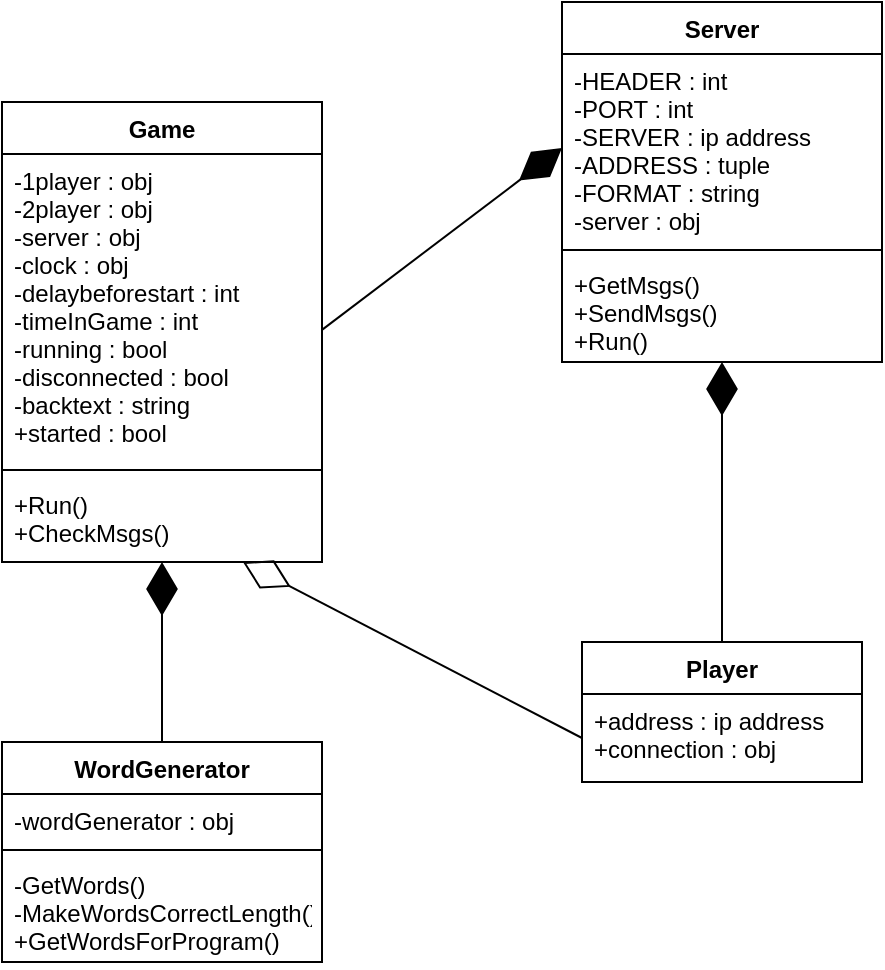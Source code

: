 <mxfile version="15.8.7" type="device"><diagram name="Page-1" id="9f46799a-70d6-7492-0946-bef42562c5a5"><mxGraphModel dx="1117" dy="784" grid="1" gridSize="10" guides="1" tooltips="1" connect="1" arrows="1" fold="1" page="1" pageScale="1" pageWidth="1100" pageHeight="850" background="none" math="0" shadow="0"><root><mxCell id="0"/><mxCell id="1" parent="0"/><mxCell id="pr01v-B47E00VxBWrewd-1" value="Server" style="swimlane;fontStyle=1;align=center;verticalAlign=top;childLayout=stackLayout;horizontal=1;startSize=26;horizontalStack=0;resizeParent=1;resizeParentMax=0;resizeLast=0;collapsible=1;marginBottom=0;" vertex="1" parent="1"><mxGeometry x="440" y="80" width="160" height="180" as="geometry"/></mxCell><mxCell id="pr01v-B47E00VxBWrewd-2" value="-HEADER : int&#10;-PORT : int&#10;-SERVER : ip address&#10;-ADDRESS : tuple&#10;-FORMAT : string&#10;-server : obj&#10;&#10;" style="text;strokeColor=none;fillColor=none;align=left;verticalAlign=top;spacingLeft=4;spacingRight=4;overflow=hidden;rotatable=0;points=[[0,0.5],[1,0.5]];portConstraint=eastwest;" vertex="1" parent="pr01v-B47E00VxBWrewd-1"><mxGeometry y="26" width="160" height="94" as="geometry"/></mxCell><mxCell id="pr01v-B47E00VxBWrewd-3" value="" style="line;strokeWidth=1;fillColor=none;align=left;verticalAlign=middle;spacingTop=-1;spacingLeft=3;spacingRight=3;rotatable=0;labelPosition=right;points=[];portConstraint=eastwest;" vertex="1" parent="pr01v-B47E00VxBWrewd-1"><mxGeometry y="120" width="160" height="8" as="geometry"/></mxCell><mxCell id="pr01v-B47E00VxBWrewd-4" value="+GetMsgs()&#10;+SendMsgs()&#10;+Run()" style="text;strokeColor=none;fillColor=none;align=left;verticalAlign=top;spacingLeft=4;spacingRight=4;overflow=hidden;rotatable=0;points=[[0,0.5],[1,0.5]];portConstraint=eastwest;" vertex="1" parent="pr01v-B47E00VxBWrewd-1"><mxGeometry y="128" width="160" height="52" as="geometry"/></mxCell><mxCell id="pr01v-B47E00VxBWrewd-13" value="Player" style="swimlane;fontStyle=1;childLayout=stackLayout;horizontal=1;startSize=26;fillColor=none;horizontalStack=0;resizeParent=1;resizeParentMax=0;resizeLast=0;collapsible=1;marginBottom=0;labelBorderColor=none;" vertex="1" parent="1"><mxGeometry x="450" y="400" width="140" height="70" as="geometry"/></mxCell><mxCell id="pr01v-B47E00VxBWrewd-14" value="+address : ip address&#10;+connection : obj" style="text;strokeColor=none;fillColor=none;align=left;verticalAlign=top;spacingLeft=4;spacingRight=4;overflow=hidden;rotatable=0;points=[[0,0.5],[1,0.5]];portConstraint=eastwest;" vertex="1" parent="pr01v-B47E00VxBWrewd-13"><mxGeometry y="26" width="140" height="44" as="geometry"/></mxCell><mxCell id="pr01v-B47E00VxBWrewd-17" value="Game" style="swimlane;fontStyle=1;align=center;verticalAlign=top;childLayout=stackLayout;horizontal=1;startSize=26;horizontalStack=0;resizeParent=1;resizeParentMax=0;resizeLast=0;collapsible=1;marginBottom=0;labelBorderColor=none;" vertex="1" parent="1"><mxGeometry x="160" y="130" width="160" height="230" as="geometry"/></mxCell><mxCell id="pr01v-B47E00VxBWrewd-18" value="-1player : obj&#10;-2player : obj&#10;-server : obj&#10;-clock : obj&#10;-delaybeforestart : int&#10;-timeInGame : int&#10;-running : bool&#10;-disconnected : bool&#10;-backtext : string&#10;+started : bool" style="text;strokeColor=none;fillColor=none;align=left;verticalAlign=top;spacingLeft=4;spacingRight=4;overflow=hidden;rotatable=0;points=[[0,0.5],[1,0.5]];portConstraint=eastwest;labelBorderColor=none;" vertex="1" parent="pr01v-B47E00VxBWrewd-17"><mxGeometry y="26" width="160" height="154" as="geometry"/></mxCell><mxCell id="pr01v-B47E00VxBWrewd-19" value="" style="line;strokeWidth=1;fillColor=none;align=left;verticalAlign=middle;spacingTop=-1;spacingLeft=3;spacingRight=3;rotatable=0;labelPosition=right;points=[];portConstraint=eastwest;labelBorderColor=none;" vertex="1" parent="pr01v-B47E00VxBWrewd-17"><mxGeometry y="180" width="160" height="8" as="geometry"/></mxCell><mxCell id="pr01v-B47E00VxBWrewd-20" value="+Run()&#10;+CheckMsgs()" style="text;strokeColor=none;fillColor=none;align=left;verticalAlign=top;spacingLeft=4;spacingRight=4;overflow=hidden;rotatable=0;points=[[0,0.5],[1,0.5]];portConstraint=eastwest;labelBorderColor=none;" vertex="1" parent="pr01v-B47E00VxBWrewd-17"><mxGeometry y="188" width="160" height="42" as="geometry"/></mxCell><mxCell id="pr01v-B47E00VxBWrewd-21" value="WordGenerator" style="swimlane;fontStyle=1;align=center;verticalAlign=top;childLayout=stackLayout;horizontal=1;startSize=26;horizontalStack=0;resizeParent=1;resizeParentMax=0;resizeLast=0;collapsible=1;marginBottom=0;labelBorderColor=none;" vertex="1" parent="1"><mxGeometry x="160" y="450" width="160" height="110" as="geometry"/></mxCell><mxCell id="pr01v-B47E00VxBWrewd-22" value="-wordGenerator : obj" style="text;strokeColor=none;fillColor=none;align=left;verticalAlign=top;spacingLeft=4;spacingRight=4;overflow=hidden;rotatable=0;points=[[0,0.5],[1,0.5]];portConstraint=eastwest;labelBorderColor=none;" vertex="1" parent="pr01v-B47E00VxBWrewd-21"><mxGeometry y="26" width="160" height="24" as="geometry"/></mxCell><mxCell id="pr01v-B47E00VxBWrewd-23" value="" style="line;strokeWidth=1;fillColor=none;align=left;verticalAlign=middle;spacingTop=-1;spacingLeft=3;spacingRight=3;rotatable=0;labelPosition=right;points=[];portConstraint=eastwest;labelBorderColor=none;" vertex="1" parent="pr01v-B47E00VxBWrewd-21"><mxGeometry y="50" width="160" height="8" as="geometry"/></mxCell><mxCell id="pr01v-B47E00VxBWrewd-24" value="-GetWords()&#10;-MakeWordsCorrectLength()&#10;+GetWordsForProgram()" style="text;strokeColor=none;fillColor=none;align=left;verticalAlign=top;spacingLeft=4;spacingRight=4;overflow=hidden;rotatable=0;points=[[0,0.5],[1,0.5]];portConstraint=eastwest;labelBorderColor=none;" vertex="1" parent="pr01v-B47E00VxBWrewd-21"><mxGeometry y="58" width="160" height="52" as="geometry"/></mxCell><mxCell id="pr01v-B47E00VxBWrewd-25" value="" style="endArrow=diamondThin;endFill=1;endSize=24;html=1;rounded=0;" edge="1" parent="1" source="pr01v-B47E00VxBWrewd-13" target="pr01v-B47E00VxBWrewd-4"><mxGeometry width="160" relative="1" as="geometry"><mxPoint x="460" y="390" as="sourcePoint"/><mxPoint x="620" y="390" as="targetPoint"/></mxGeometry></mxCell><mxCell id="pr01v-B47E00VxBWrewd-26" value="" style="endArrow=diamondThin;endFill=0;endSize=24;html=1;rounded=0;exitX=0;exitY=0.5;exitDx=0;exitDy=0;" edge="1" parent="1" source="pr01v-B47E00VxBWrewd-14" target="pr01v-B47E00VxBWrewd-20"><mxGeometry width="160" relative="1" as="geometry"><mxPoint x="250" y="440" as="sourcePoint"/><mxPoint x="410" y="440" as="targetPoint"/><Array as="points"/></mxGeometry></mxCell><mxCell id="pr01v-B47E00VxBWrewd-27" value="" style="endArrow=diamondThin;endFill=1;endSize=24;html=1;rounded=0;exitX=0.5;exitY=0;exitDx=0;exitDy=0;" edge="1" parent="1" source="pr01v-B47E00VxBWrewd-21" target="pr01v-B47E00VxBWrewd-20"><mxGeometry width="160" relative="1" as="geometry"><mxPoint x="150" y="410" as="sourcePoint"/><mxPoint x="310" y="410" as="targetPoint"/></mxGeometry></mxCell><mxCell id="pr01v-B47E00VxBWrewd-28" value="" style="endArrow=diamondThin;endFill=1;endSize=24;html=1;rounded=0;exitX=1;exitY=0.571;exitDx=0;exitDy=0;exitPerimeter=0;entryX=0;entryY=0.5;entryDx=0;entryDy=0;" edge="1" parent="1" source="pr01v-B47E00VxBWrewd-18" target="pr01v-B47E00VxBWrewd-2"><mxGeometry width="160" relative="1" as="geometry"><mxPoint x="370" y="320" as="sourcePoint"/><mxPoint x="530" y="320" as="targetPoint"/></mxGeometry></mxCell></root></mxGraphModel></diagram></mxfile>